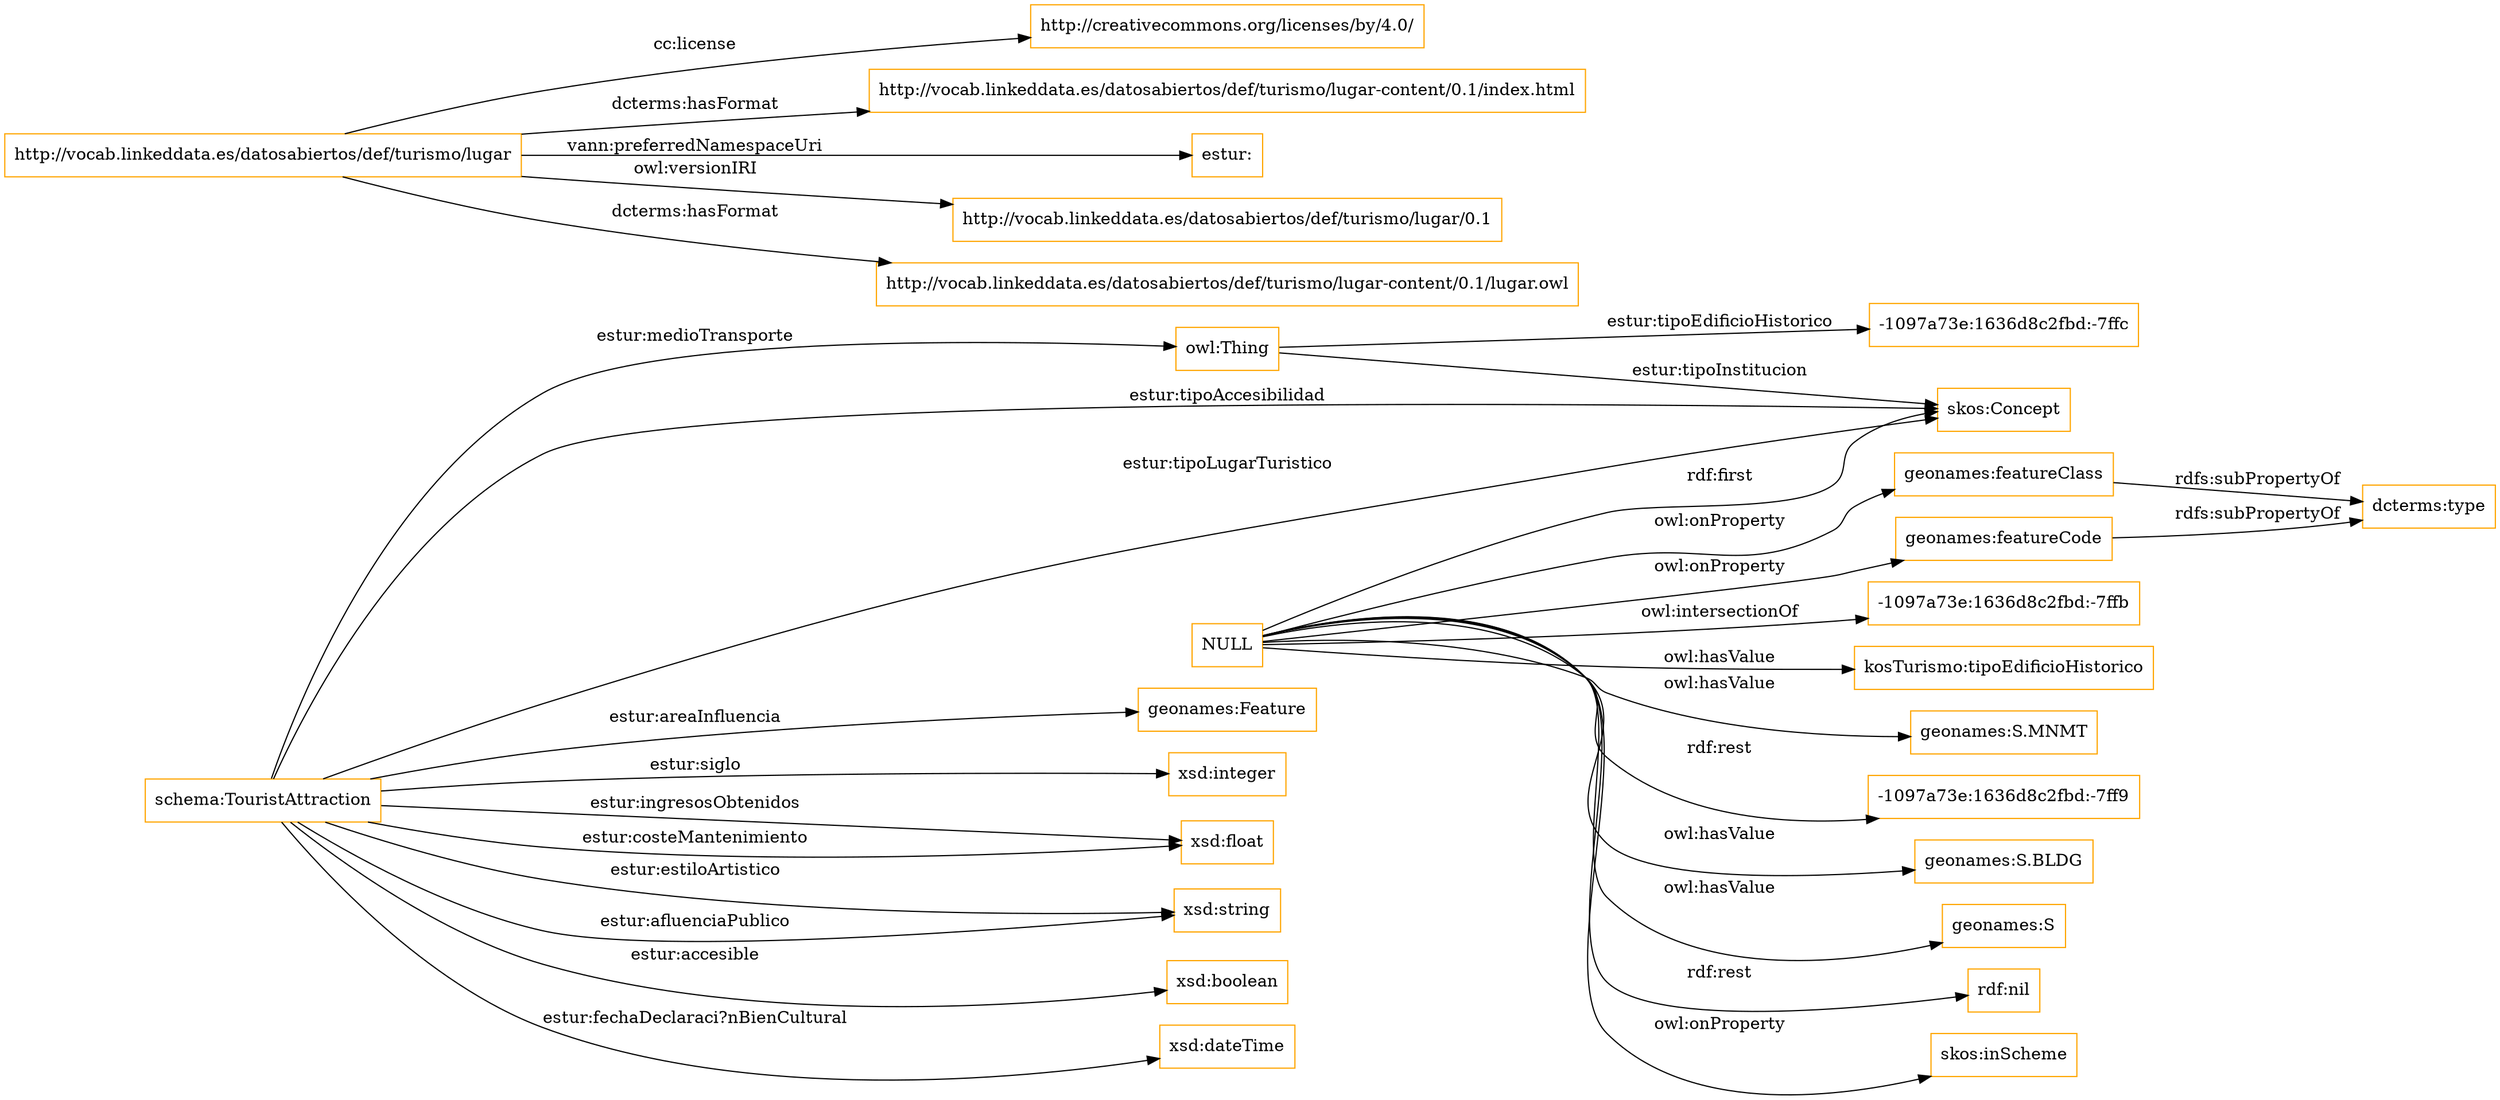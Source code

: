 digraph ar2dtool_diagram { 
rankdir=LR;
size="1501"
node [shape = rectangle, color="orange"]; "-1097a73e:1636d8c2fbd:-7ffc" "geonames:Feature" "schema:TouristAttraction" "skos:Concept" ; /*classes style*/
	"http://vocab.linkeddata.es/datosabiertos/def/turismo/lugar" -> "http://creativecommons.org/licenses/by/4.0/" [ label = "cc:license" ];
	"http://vocab.linkeddata.es/datosabiertos/def/turismo/lugar" -> "http://vocab.linkeddata.es/datosabiertos/def/turismo/lugar-content/0.1/index.html" [ label = "dcterms:hasFormat" ];
	"http://vocab.linkeddata.es/datosabiertos/def/turismo/lugar" -> "estur:" [ label = "vann:preferredNamespaceUri" ];
	"http://vocab.linkeddata.es/datosabiertos/def/turismo/lugar" -> "http://vocab.linkeddata.es/datosabiertos/def/turismo/lugar/0.1" [ label = "owl:versionIRI" ];
	"http://vocab.linkeddata.es/datosabiertos/def/turismo/lugar" -> "http://vocab.linkeddata.es/datosabiertos/def/turismo/lugar-content/0.1/lugar.owl" [ label = "dcterms:hasFormat" ];
	"geonames:featureClass" -> "dcterms:type" [ label = "rdfs:subPropertyOf" ];
	"NULL" -> "geonames:featureCode" [ label = "owl:onProperty" ];
	"NULL" -> "-1097a73e:1636d8c2fbd:-7ffb" [ label = "owl:intersectionOf" ];
	"NULL" -> "kosTurismo:tipoEdificioHistorico" [ label = "owl:hasValue" ];
	"NULL" -> "geonames:S.MNMT" [ label = "owl:hasValue" ];
	"NULL" -> "-1097a73e:1636d8c2fbd:-7ff9" [ label = "rdf:rest" ];
	"NULL" -> "skos:Concept" [ label = "rdf:first" ];
	"NULL" -> "geonames:S.BLDG" [ label = "owl:hasValue" ];
	"NULL" -> "geonames:S" [ label = "owl:hasValue" ];
	"NULL" -> "rdf:nil" [ label = "rdf:rest" ];
	"NULL" -> "geonames:featureClass" [ label = "owl:onProperty" ];
	"NULL" -> "skos:inScheme" [ label = "owl:onProperty" ];
	"geonames:featureCode" -> "dcterms:type" [ label = "rdfs:subPropertyOf" ];
	"schema:TouristAttraction" -> "owl:Thing" [ label = "estur:medioTransporte" ];
	"owl:Thing" -> "-1097a73e:1636d8c2fbd:-7ffc" [ label = "estur:tipoEdificioHistorico" ];
	"owl:Thing" -> "skos:Concept" [ label = "estur:tipoInstitucion" ];
	"schema:TouristAttraction" -> "xsd:integer" [ label = "estur:siglo" ];
	"schema:TouristAttraction" -> "geonames:Feature" [ label = "estur:areaInfluencia" ];
	"schema:TouristAttraction" -> "skos:Concept" [ label = "estur:tipoAccesibilidad" ];
	"schema:TouristAttraction" -> "xsd:float" [ label = "estur:ingresosObtenidos" ];
	"schema:TouristAttraction" -> "skos:Concept" [ label = "estur:tipoLugarTuristico" ];
	"schema:TouristAttraction" -> "xsd:string" [ label = "estur:estiloArtistico" ];
	"schema:TouristAttraction" -> "xsd:string" [ label = "estur:afluenciaPublico" ];
	"schema:TouristAttraction" -> "xsd:boolean" [ label = "estur:accesible" ];
	"schema:TouristAttraction" -> "xsd:float" [ label = "estur:costeMantenimiento" ];
	"schema:TouristAttraction" -> "xsd:dateTime" [ label = "estur:fechaDeclaraci?nBienCultural" ];

}
